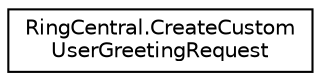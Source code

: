 digraph "Graphical Class Hierarchy"
{
 // LATEX_PDF_SIZE
  edge [fontname="Helvetica",fontsize="10",labelfontname="Helvetica",labelfontsize="10"];
  node [fontname="Helvetica",fontsize="10",shape=record];
  rankdir="LR";
  Node0 [label="RingCentral.CreateCustom\lUserGreetingRequest",height=0.2,width=0.4,color="black", fillcolor="white", style="filled",URL="$classRingCentral_1_1CreateCustomUserGreetingRequest.html",tooltip="Request body for operation createCustomUserGreeting"];
}
